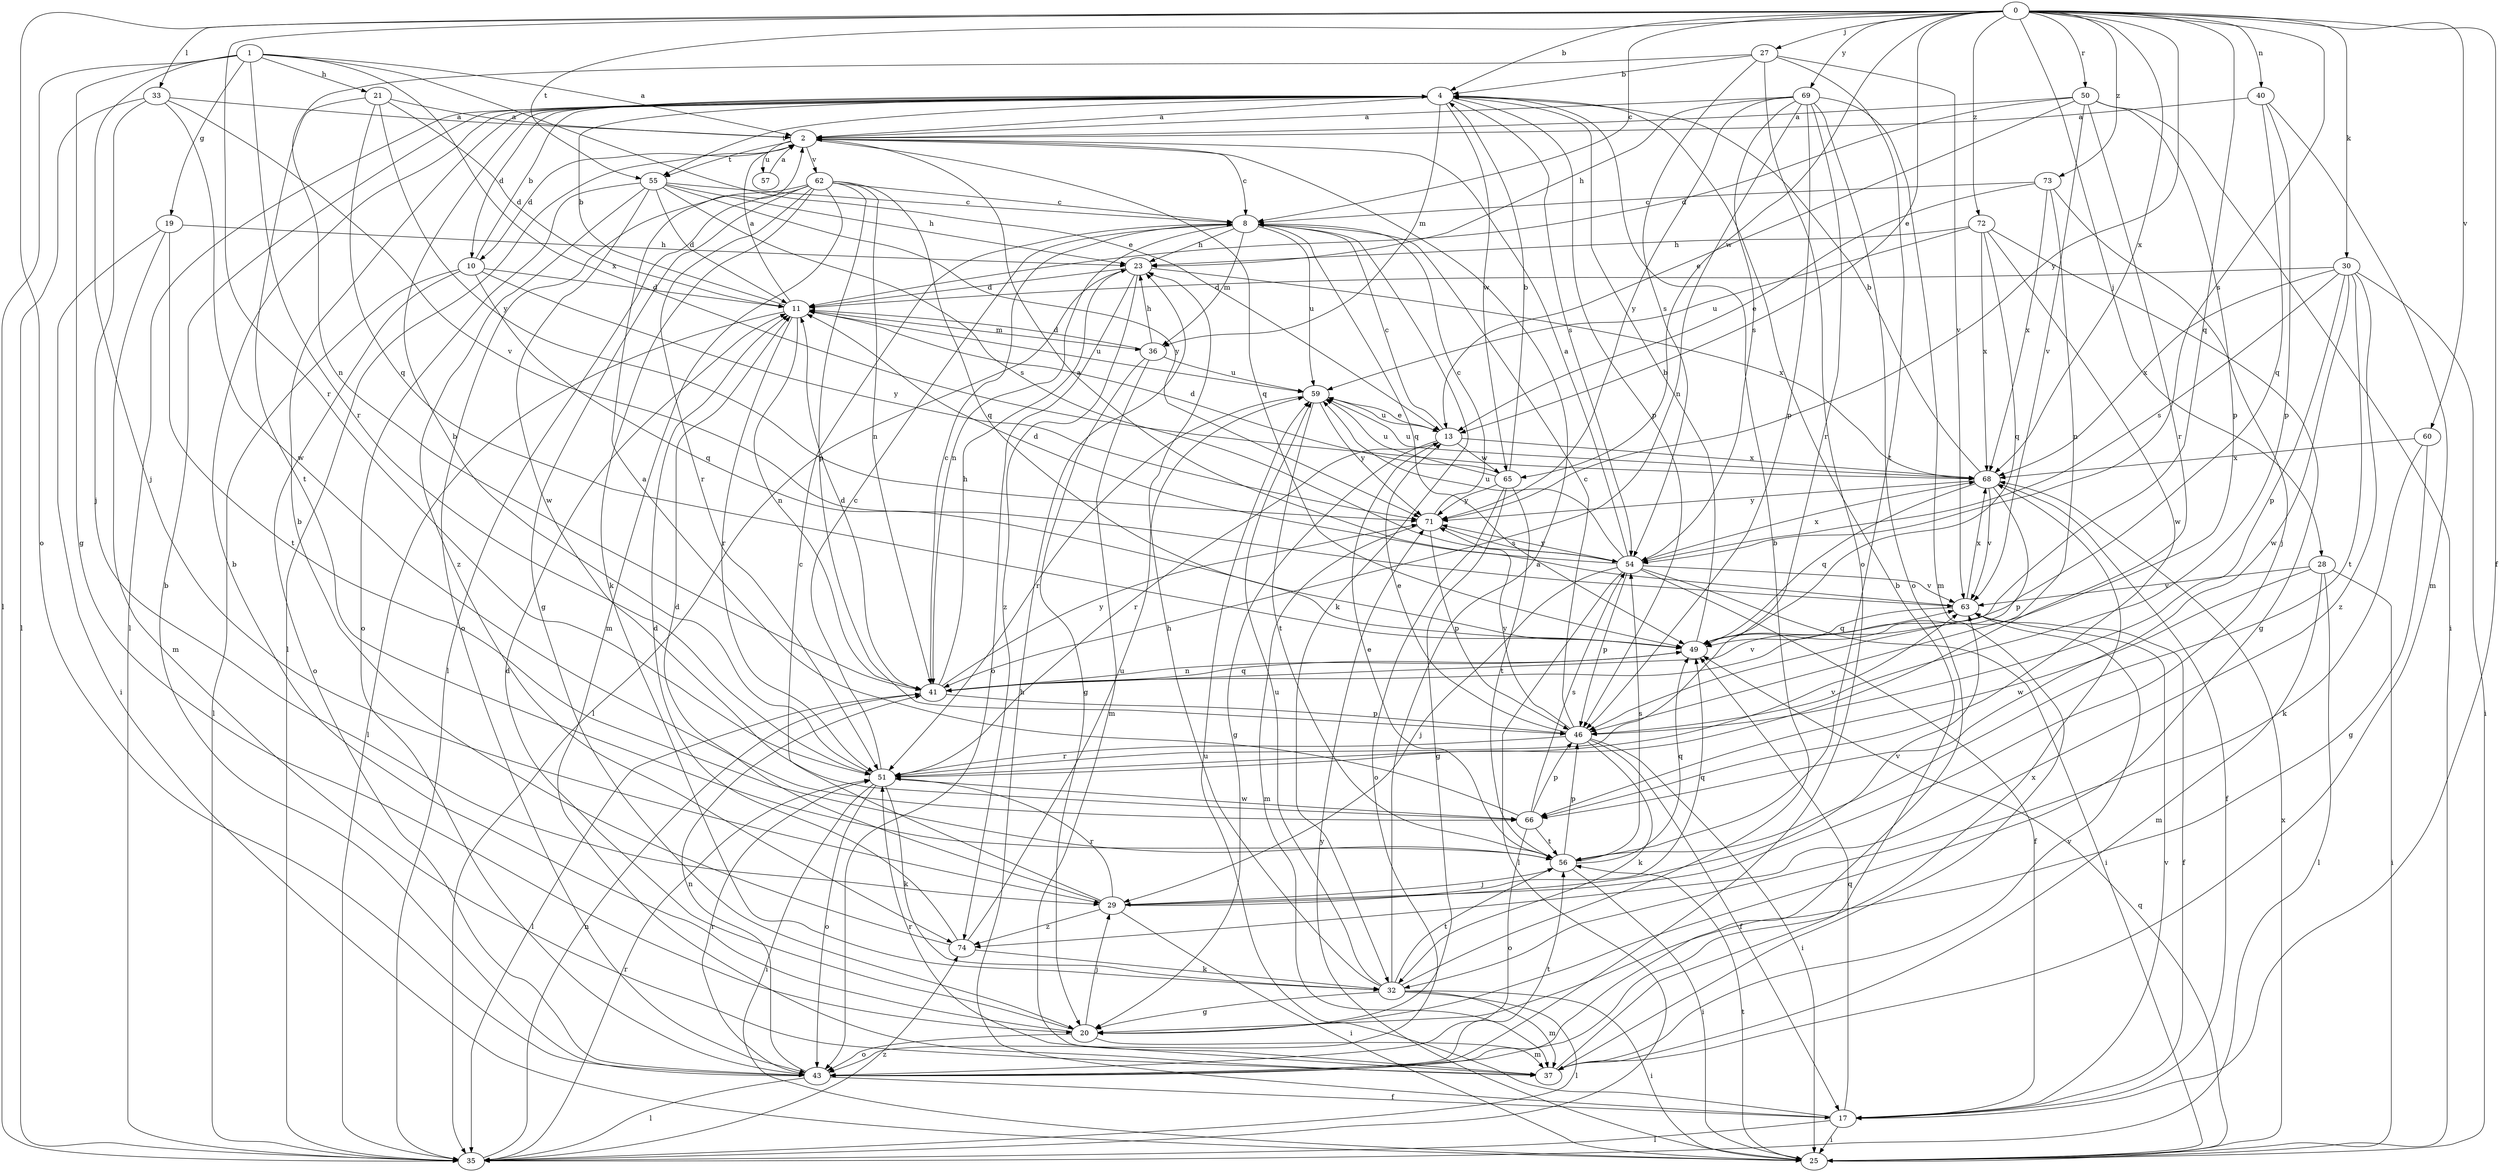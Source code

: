 strict digraph  {
0;
1;
2;
4;
8;
10;
11;
13;
17;
19;
20;
21;
23;
25;
27;
28;
29;
30;
32;
33;
35;
36;
37;
40;
41;
43;
46;
49;
50;
51;
54;
55;
56;
57;
59;
60;
62;
63;
65;
66;
68;
69;
71;
72;
73;
74;
0 -> 4  [label=b];
0 -> 8  [label=c];
0 -> 13  [label=e];
0 -> 17  [label=f];
0 -> 27  [label=j];
0 -> 28  [label=j];
0 -> 30  [label=k];
0 -> 33  [label=l];
0 -> 40  [label=n];
0 -> 43  [label=o];
0 -> 49  [label=q];
0 -> 50  [label=r];
0 -> 51  [label=r];
0 -> 54  [label=s];
0 -> 55  [label=t];
0 -> 60  [label=v];
0 -> 65  [label=w];
0 -> 68  [label=x];
0 -> 69  [label=y];
0 -> 71  [label=y];
0 -> 72  [label=z];
0 -> 73  [label=z];
1 -> 2  [label=a];
1 -> 13  [label=e];
1 -> 19  [label=g];
1 -> 20  [label=g];
1 -> 21  [label=h];
1 -> 29  [label=j];
1 -> 35  [label=l];
1 -> 51  [label=r];
1 -> 68  [label=x];
2 -> 8  [label=c];
2 -> 10  [label=d];
2 -> 35  [label=l];
2 -> 49  [label=q];
2 -> 55  [label=t];
2 -> 57  [label=u];
2 -> 62  [label=v];
4 -> 2  [label=a];
4 -> 10  [label=d];
4 -> 35  [label=l];
4 -> 36  [label=m];
4 -> 46  [label=p];
4 -> 54  [label=s];
4 -> 55  [label=t];
4 -> 65  [label=w];
8 -> 23  [label=h];
8 -> 32  [label=k];
8 -> 36  [label=m];
8 -> 41  [label=n];
8 -> 49  [label=q];
8 -> 59  [label=u];
10 -> 4  [label=b];
10 -> 11  [label=d];
10 -> 35  [label=l];
10 -> 43  [label=o];
10 -> 49  [label=q];
10 -> 71  [label=y];
11 -> 2  [label=a];
11 -> 4  [label=b];
11 -> 35  [label=l];
11 -> 36  [label=m];
11 -> 41  [label=n];
11 -> 51  [label=r];
11 -> 59  [label=u];
13 -> 8  [label=c];
13 -> 20  [label=g];
13 -> 51  [label=r];
13 -> 59  [label=u];
13 -> 65  [label=w];
13 -> 68  [label=x];
17 -> 23  [label=h];
17 -> 25  [label=i];
17 -> 35  [label=l];
17 -> 49  [label=q];
17 -> 59  [label=u];
17 -> 63  [label=v];
19 -> 23  [label=h];
19 -> 25  [label=i];
19 -> 37  [label=m];
19 -> 56  [label=t];
20 -> 4  [label=b];
20 -> 11  [label=d];
20 -> 29  [label=j];
20 -> 37  [label=m];
20 -> 43  [label=o];
21 -> 2  [label=a];
21 -> 11  [label=d];
21 -> 49  [label=q];
21 -> 56  [label=t];
21 -> 71  [label=y];
23 -> 11  [label=d];
23 -> 35  [label=l];
23 -> 43  [label=o];
23 -> 68  [label=x];
23 -> 74  [label=z];
25 -> 49  [label=q];
25 -> 56  [label=t];
25 -> 68  [label=x];
25 -> 71  [label=y];
27 -> 4  [label=b];
27 -> 41  [label=n];
27 -> 43  [label=o];
27 -> 54  [label=s];
27 -> 56  [label=t];
27 -> 63  [label=v];
28 -> 25  [label=i];
28 -> 35  [label=l];
28 -> 37  [label=m];
28 -> 63  [label=v];
28 -> 66  [label=w];
29 -> 8  [label=c];
29 -> 11  [label=d];
29 -> 25  [label=i];
29 -> 49  [label=q];
29 -> 51  [label=r];
29 -> 63  [label=v];
29 -> 74  [label=z];
30 -> 11  [label=d];
30 -> 25  [label=i];
30 -> 46  [label=p];
30 -> 54  [label=s];
30 -> 56  [label=t];
30 -> 66  [label=w];
30 -> 68  [label=x];
30 -> 74  [label=z];
32 -> 2  [label=a];
32 -> 4  [label=b];
32 -> 20  [label=g];
32 -> 23  [label=h];
32 -> 25  [label=i];
32 -> 35  [label=l];
32 -> 37  [label=m];
32 -> 56  [label=t];
32 -> 59  [label=u];
33 -> 2  [label=a];
33 -> 29  [label=j];
33 -> 35  [label=l];
33 -> 63  [label=v];
33 -> 66  [label=w];
35 -> 41  [label=n];
35 -> 51  [label=r];
35 -> 74  [label=z];
36 -> 11  [label=d];
36 -> 20  [label=g];
36 -> 23  [label=h];
36 -> 37  [label=m];
36 -> 59  [label=u];
37 -> 4  [label=b];
37 -> 51  [label=r];
37 -> 63  [label=v];
40 -> 2  [label=a];
40 -> 37  [label=m];
40 -> 46  [label=p];
40 -> 49  [label=q];
41 -> 8  [label=c];
41 -> 11  [label=d];
41 -> 23  [label=h];
41 -> 35  [label=l];
41 -> 46  [label=p];
41 -> 49  [label=q];
41 -> 63  [label=v];
41 -> 71  [label=y];
43 -> 4  [label=b];
43 -> 17  [label=f];
43 -> 35  [label=l];
43 -> 41  [label=n];
43 -> 51  [label=r];
43 -> 56  [label=t];
43 -> 68  [label=x];
46 -> 8  [label=c];
46 -> 13  [label=e];
46 -> 17  [label=f];
46 -> 25  [label=i];
46 -> 32  [label=k];
46 -> 51  [label=r];
46 -> 71  [label=y];
49 -> 4  [label=b];
49 -> 41  [label=n];
50 -> 2  [label=a];
50 -> 11  [label=d];
50 -> 13  [label=e];
50 -> 25  [label=i];
50 -> 46  [label=p];
50 -> 51  [label=r];
50 -> 63  [label=v];
51 -> 4  [label=b];
51 -> 8  [label=c];
51 -> 25  [label=i];
51 -> 32  [label=k];
51 -> 43  [label=o];
51 -> 63  [label=v];
51 -> 66  [label=w];
54 -> 2  [label=a];
54 -> 11  [label=d];
54 -> 17  [label=f];
54 -> 25  [label=i];
54 -> 29  [label=j];
54 -> 35  [label=l];
54 -> 46  [label=p];
54 -> 59  [label=u];
54 -> 63  [label=v];
54 -> 68  [label=x];
54 -> 71  [label=y];
55 -> 8  [label=c];
55 -> 11  [label=d];
55 -> 23  [label=h];
55 -> 43  [label=o];
55 -> 54  [label=s];
55 -> 66  [label=w];
55 -> 71  [label=y];
55 -> 74  [label=z];
56 -> 13  [label=e];
56 -> 25  [label=i];
56 -> 29  [label=j];
56 -> 46  [label=p];
56 -> 49  [label=q];
56 -> 54  [label=s];
57 -> 2  [label=a];
59 -> 13  [label=e];
59 -> 51  [label=r];
59 -> 56  [label=t];
59 -> 71  [label=y];
60 -> 20  [label=g];
60 -> 32  [label=k];
60 -> 68  [label=x];
62 -> 8  [label=c];
62 -> 20  [label=g];
62 -> 32  [label=k];
62 -> 35  [label=l];
62 -> 37  [label=m];
62 -> 41  [label=n];
62 -> 43  [label=o];
62 -> 46  [label=p];
62 -> 49  [label=q];
62 -> 51  [label=r];
63 -> 2  [label=a];
63 -> 17  [label=f];
63 -> 49  [label=q];
63 -> 68  [label=x];
65 -> 4  [label=b];
65 -> 11  [label=d];
65 -> 20  [label=g];
65 -> 43  [label=o];
65 -> 56  [label=t];
65 -> 59  [label=u];
65 -> 71  [label=y];
66 -> 2  [label=a];
66 -> 43  [label=o];
66 -> 46  [label=p];
66 -> 54  [label=s];
66 -> 56  [label=t];
68 -> 4  [label=b];
68 -> 17  [label=f];
68 -> 46  [label=p];
68 -> 49  [label=q];
68 -> 59  [label=u];
68 -> 63  [label=v];
68 -> 71  [label=y];
69 -> 2  [label=a];
69 -> 23  [label=h];
69 -> 37  [label=m];
69 -> 41  [label=n];
69 -> 43  [label=o];
69 -> 46  [label=p];
69 -> 51  [label=r];
69 -> 54  [label=s];
69 -> 71  [label=y];
71 -> 8  [label=c];
71 -> 37  [label=m];
71 -> 46  [label=p];
71 -> 54  [label=s];
72 -> 20  [label=g];
72 -> 23  [label=h];
72 -> 49  [label=q];
72 -> 59  [label=u];
72 -> 66  [label=w];
72 -> 68  [label=x];
73 -> 8  [label=c];
73 -> 13  [label=e];
73 -> 29  [label=j];
73 -> 41  [label=n];
73 -> 68  [label=x];
74 -> 4  [label=b];
74 -> 11  [label=d];
74 -> 32  [label=k];
74 -> 59  [label=u];
}
